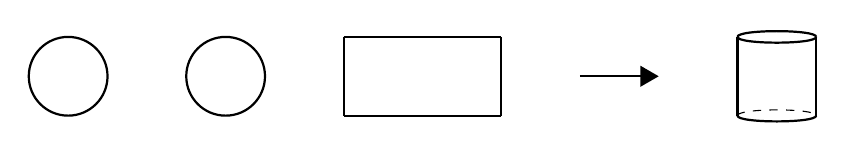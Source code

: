 \begin{tikzpicture}

\node (circle1) at (-5,0) {};
\node (circle2) at (-3,0) {};
\node (1) at (-1.5,-0.5) {};
\node (2) at (-1.5,0.5) {};
\node (3) at (0.5,0.5) {};
\node (4) at (0.5,-0.5) {};
\node (arrow1) at (1.5,0) {};
\node (arrow2) at (2.5,0) {};

\node (c1) at (3.5,-0.5) {};
\node (c2) at (4.5,-0.5) {};
\node (c10) at (3.5,0.5) {};
\node (c11) at (4.5,0.5) {};


\draw [thick] (circle1.center) circle (.5);
\draw [thick] (circle2.center) circle (.5);

\draw [thick] (2.center) edge (3.center);
\draw [thick] (3.center) edge (4.center);
\draw [thick] (4.center) edge (1.center);
\draw [thick] (1.center) edge (2.center);

\draw[thick, -triangle 60] (arrow1.center) -- (arrow2.center);

\draw [dashed, bend left=90, looseness=0.25] (c1.center) to (c2.center);
\draw [thick, bend right=90, looseness=0.25] (c1.center) to (c2.center);
\draw [thick] (c1.center) to (c10.center);
\draw [thick] (c2.center) to (c11.center);
\draw [thick, bend right=90, looseness=0.25] (c10.center) to (c11.center);
\draw [thick, bend left=90, looseness=0.25] (c10.center) to (c11.center);

\end{tikzpicture}